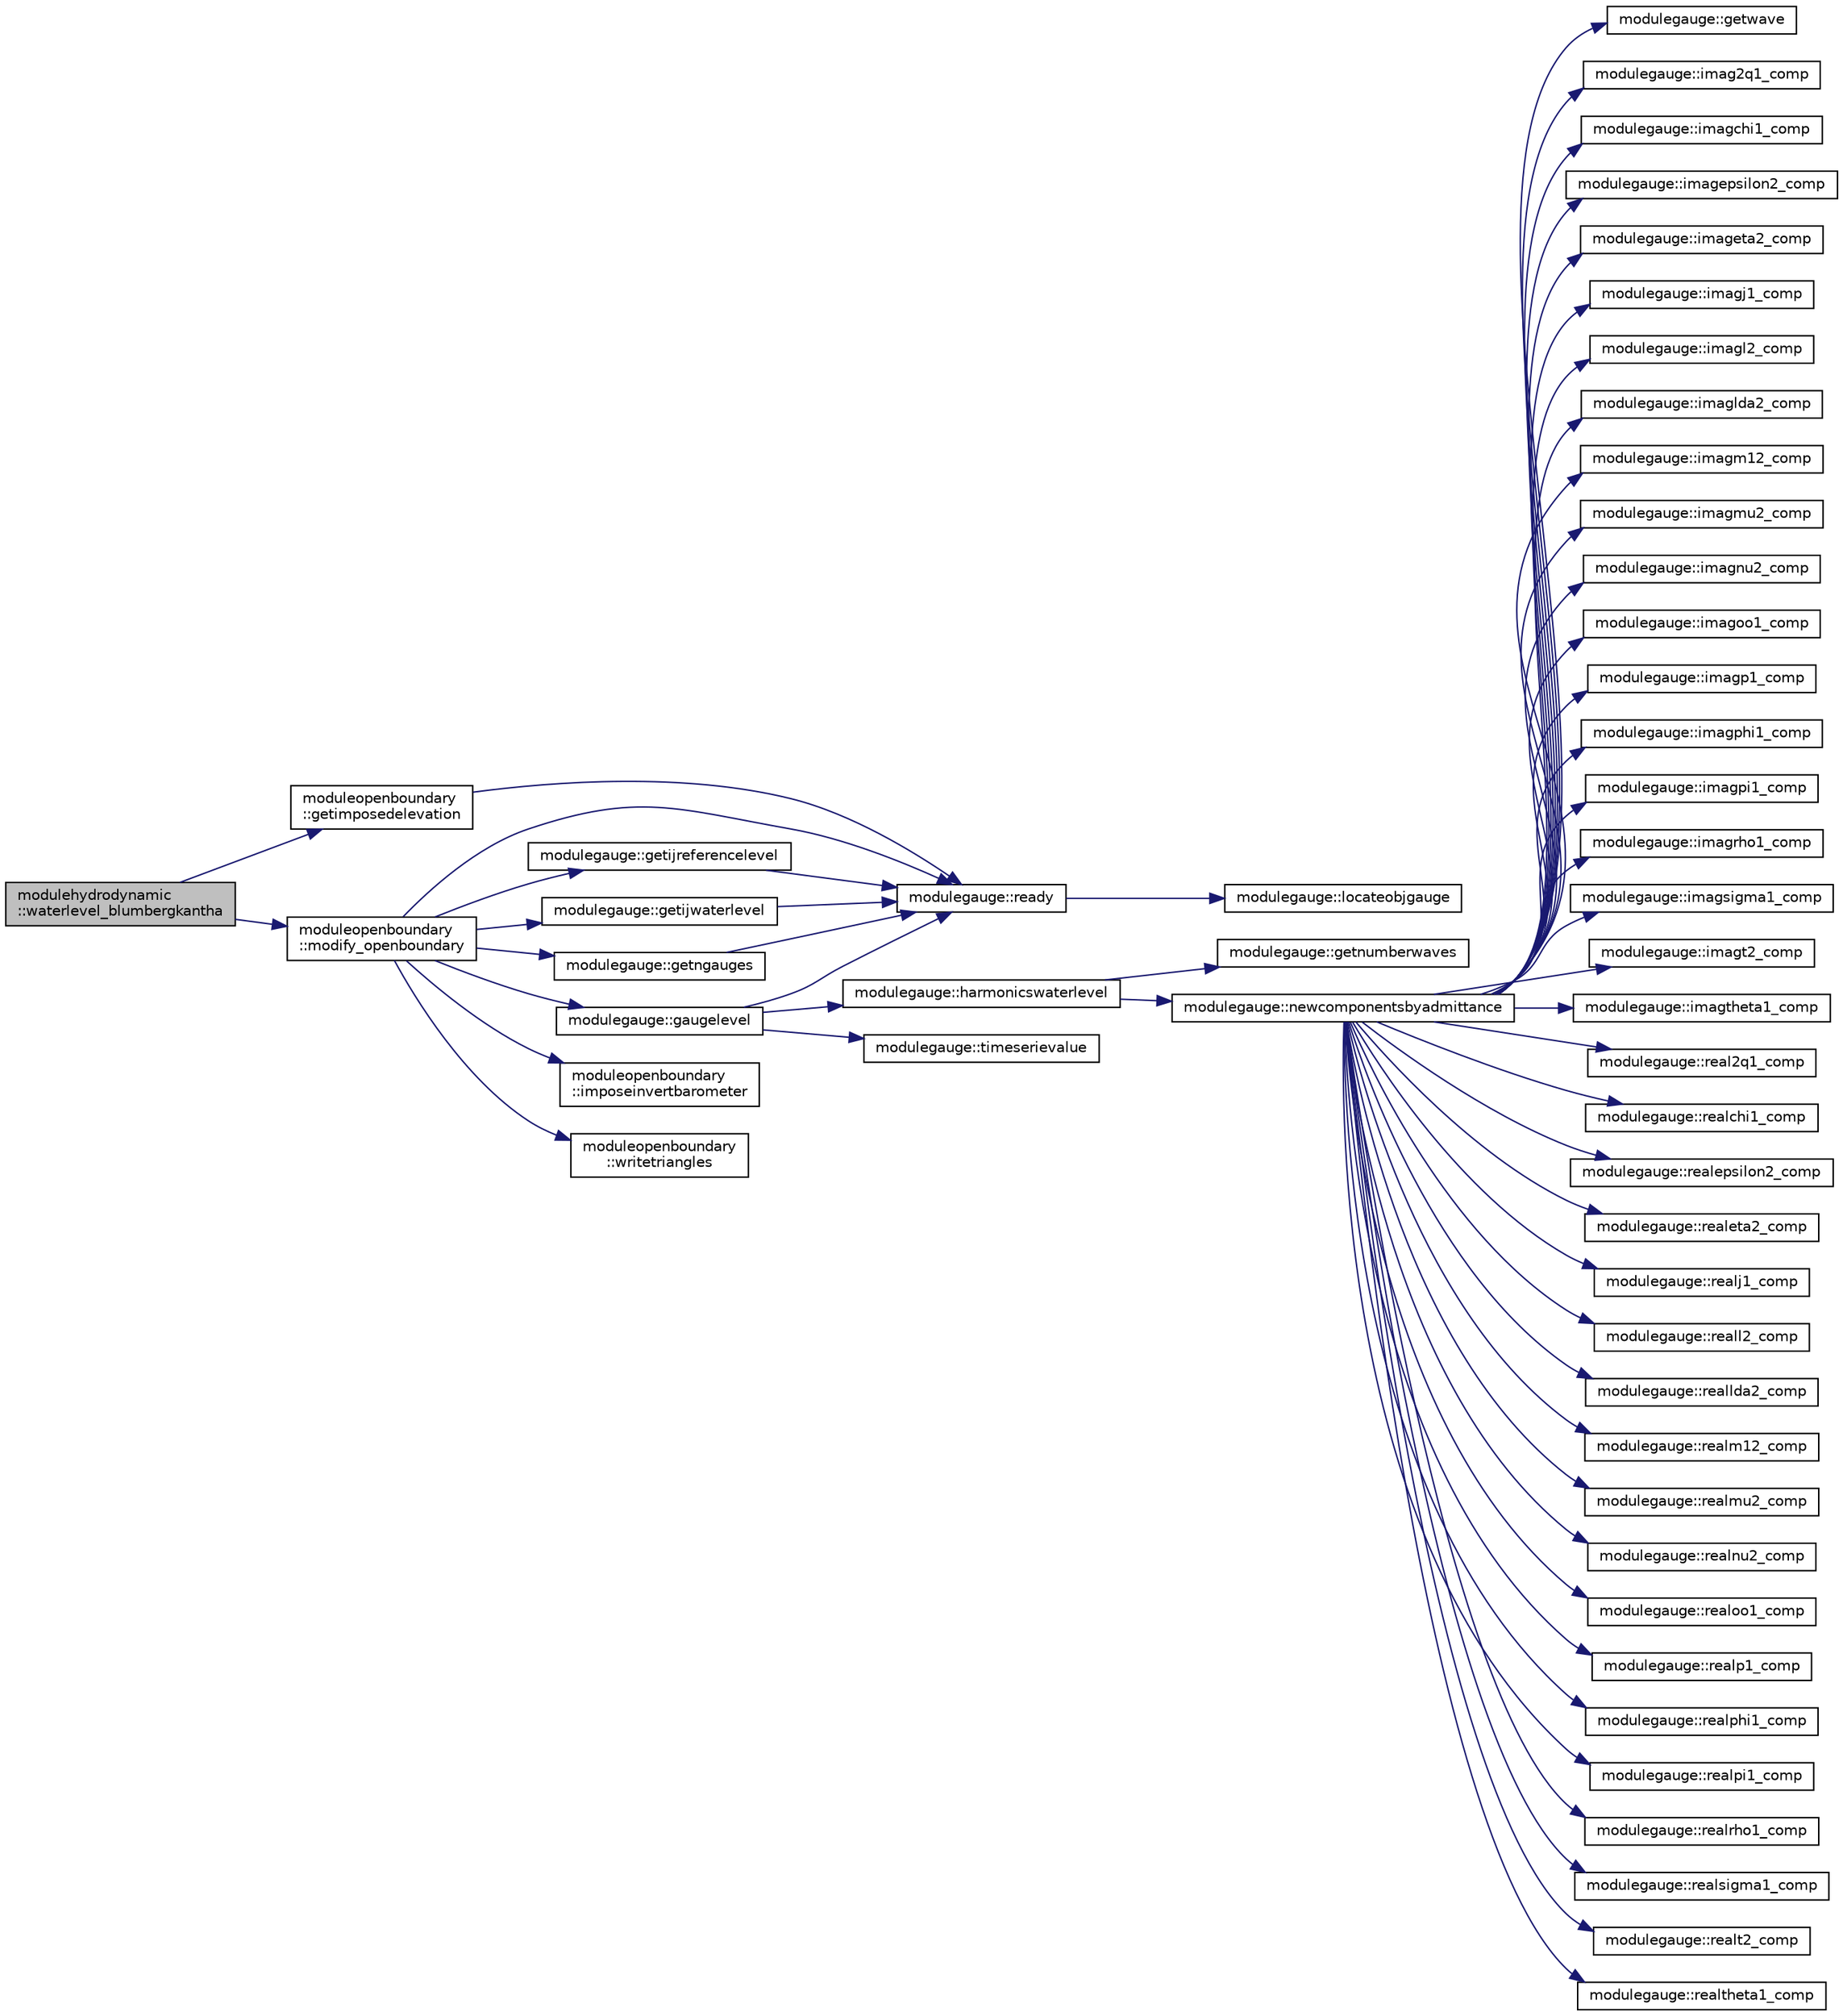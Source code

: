 digraph "modulehydrodynamic::waterlevel_blumbergkantha"
{
 // LATEX_PDF_SIZE
  edge [fontname="Helvetica",fontsize="10",labelfontname="Helvetica",labelfontsize="10"];
  node [fontname="Helvetica",fontsize="10",shape=record];
  rankdir="LR";
  Node1 [label="modulehydrodynamic\l::waterlevel_blumbergkantha",height=0.2,width=0.4,color="black", fillcolor="grey75", style="filled", fontcolor="black",tooltip=" "];
  Node1 -> Node2 [color="midnightblue",fontsize="10",style="solid",fontname="Helvetica"];
  Node2 [label="moduleopenboundary\l::getimposedelevation",height=0.2,width=0.4,color="black", fillcolor="white", style="filled",URL="$namespacemoduleopenboundary.html#a620ec04ba9bf0bef4684a93c01e856e3",tooltip=" "];
  Node2 -> Node3 [color="midnightblue",fontsize="10",style="solid",fontname="Helvetica"];
  Node3 [label="modulegauge::ready",height=0.2,width=0.4,color="black", fillcolor="white", style="filled",URL="$namespacemodulegauge.html#a8ece20a220d6beae6919846687d6fe8f",tooltip=" "];
  Node3 -> Node4 [color="midnightblue",fontsize="10",style="solid",fontname="Helvetica"];
  Node4 [label="modulegauge::locateobjgauge",height=0.2,width=0.4,color="black", fillcolor="white", style="filled",URL="$namespacemodulegauge.html#ad450a5738058992462096cd7d19b5a94",tooltip=" "];
  Node1 -> Node5 [color="midnightblue",fontsize="10",style="solid",fontname="Helvetica"];
  Node5 [label="moduleopenboundary\l::modify_openboundary",height=0.2,width=0.4,color="black", fillcolor="white", style="filled",URL="$namespacemoduleopenboundary.html#ab4eb76c328f66777a2d624134933208e",tooltip=" "];
  Node5 -> Node6 [color="midnightblue",fontsize="10",style="solid",fontname="Helvetica"];
  Node6 [label="modulegauge::gaugelevel",height=0.2,width=0.4,color="black", fillcolor="white", style="filled",URL="$namespacemodulegauge.html#a40e51c18500557c90968e17a5ec8a550",tooltip=" "];
  Node6 -> Node7 [color="midnightblue",fontsize="10",style="solid",fontname="Helvetica"];
  Node7 [label="modulegauge::harmonicswaterlevel",height=0.2,width=0.4,color="black", fillcolor="white", style="filled",URL="$namespacemodulegauge.html#a7de5a32e5ee02eaed3c8a598bbb65cb9",tooltip=" "];
  Node7 -> Node8 [color="midnightblue",fontsize="10",style="solid",fontname="Helvetica"];
  Node8 [label="modulegauge::getnumberwaves",height=0.2,width=0.4,color="black", fillcolor="white", style="filled",URL="$namespacemodulegauge.html#a3e3b74ba912595c577820445ad14cb64",tooltip=" "];
  Node7 -> Node9 [color="midnightblue",fontsize="10",style="solid",fontname="Helvetica"];
  Node9 [label="modulegauge::newcomponentsbyadmittance",height=0.2,width=0.4,color="black", fillcolor="white", style="filled",URL="$namespacemodulegauge.html#a595eb00804040bb46c4684d46b5ed2eb",tooltip=" "];
  Node9 -> Node10 [color="midnightblue",fontsize="10",style="solid",fontname="Helvetica"];
  Node10 [label="modulegauge::getwave",height=0.2,width=0.4,color="black", fillcolor="white", style="filled",URL="$namespacemodulegauge.html#a0e2dffbc5ada081dc537e80f461ae0eb",tooltip=" "];
  Node9 -> Node11 [color="midnightblue",fontsize="10",style="solid",fontname="Helvetica"];
  Node11 [label="modulegauge::imag2q1_comp",height=0.2,width=0.4,color="black", fillcolor="white", style="filled",URL="$namespacemodulegauge.html#ab71fe2294ae9095789c94992c6add8bf",tooltip=" "];
  Node9 -> Node12 [color="midnightblue",fontsize="10",style="solid",fontname="Helvetica"];
  Node12 [label="modulegauge::imagchi1_comp",height=0.2,width=0.4,color="black", fillcolor="white", style="filled",URL="$namespacemodulegauge.html#a681cb9c3664a268964c3c3d9e1aaccfd",tooltip=" "];
  Node9 -> Node13 [color="midnightblue",fontsize="10",style="solid",fontname="Helvetica"];
  Node13 [label="modulegauge::imagepsilon2_comp",height=0.2,width=0.4,color="black", fillcolor="white", style="filled",URL="$namespacemodulegauge.html#a28b6b5b37157cb9ca35800eacb09e7fc",tooltip=" "];
  Node9 -> Node14 [color="midnightblue",fontsize="10",style="solid",fontname="Helvetica"];
  Node14 [label="modulegauge::imageta2_comp",height=0.2,width=0.4,color="black", fillcolor="white", style="filled",URL="$namespacemodulegauge.html#a86cfe6d4e8801b4ade2414988f7586a7",tooltip=" "];
  Node9 -> Node15 [color="midnightblue",fontsize="10",style="solid",fontname="Helvetica"];
  Node15 [label="modulegauge::imagj1_comp",height=0.2,width=0.4,color="black", fillcolor="white", style="filled",URL="$namespacemodulegauge.html#af198ff90d25c103ae0c6ea8dc688ac4f",tooltip=" "];
  Node9 -> Node16 [color="midnightblue",fontsize="10",style="solid",fontname="Helvetica"];
  Node16 [label="modulegauge::imagl2_comp",height=0.2,width=0.4,color="black", fillcolor="white", style="filled",URL="$namespacemodulegauge.html#aed10e532f405cfa750b753e960e5a8dc",tooltip=" "];
  Node9 -> Node17 [color="midnightblue",fontsize="10",style="solid",fontname="Helvetica"];
  Node17 [label="modulegauge::imaglda2_comp",height=0.2,width=0.4,color="black", fillcolor="white", style="filled",URL="$namespacemodulegauge.html#a0f06a83482f5b7e22cfbc40e9f7e89f4",tooltip=" "];
  Node9 -> Node18 [color="midnightblue",fontsize="10",style="solid",fontname="Helvetica"];
  Node18 [label="modulegauge::imagm12_comp",height=0.2,width=0.4,color="black", fillcolor="white", style="filled",URL="$namespacemodulegauge.html#aa6945b552551befe5db497d61883c814",tooltip=" "];
  Node9 -> Node19 [color="midnightblue",fontsize="10",style="solid",fontname="Helvetica"];
  Node19 [label="modulegauge::imagmu2_comp",height=0.2,width=0.4,color="black", fillcolor="white", style="filled",URL="$namespacemodulegauge.html#acb26f834d34705945913d60c75c3ce71",tooltip=" "];
  Node9 -> Node20 [color="midnightblue",fontsize="10",style="solid",fontname="Helvetica"];
  Node20 [label="modulegauge::imagnu2_comp",height=0.2,width=0.4,color="black", fillcolor="white", style="filled",URL="$namespacemodulegauge.html#a63b14124c79ff7d860721610832a3ef5",tooltip=" "];
  Node9 -> Node21 [color="midnightblue",fontsize="10",style="solid",fontname="Helvetica"];
  Node21 [label="modulegauge::imagoo1_comp",height=0.2,width=0.4,color="black", fillcolor="white", style="filled",URL="$namespacemodulegauge.html#a2916ed439bb6cf0eacf5070d3fc179d7",tooltip=" "];
  Node9 -> Node22 [color="midnightblue",fontsize="10",style="solid",fontname="Helvetica"];
  Node22 [label="modulegauge::imagp1_comp",height=0.2,width=0.4,color="black", fillcolor="white", style="filled",URL="$namespacemodulegauge.html#a45d6d9badd92c973e90b945525d4c23e",tooltip=" "];
  Node9 -> Node23 [color="midnightblue",fontsize="10",style="solid",fontname="Helvetica"];
  Node23 [label="modulegauge::imagphi1_comp",height=0.2,width=0.4,color="black", fillcolor="white", style="filled",URL="$namespacemodulegauge.html#a0d65a34744a9e60a2568d7e627a69831",tooltip=" "];
  Node9 -> Node24 [color="midnightblue",fontsize="10",style="solid",fontname="Helvetica"];
  Node24 [label="modulegauge::imagpi1_comp",height=0.2,width=0.4,color="black", fillcolor="white", style="filled",URL="$namespacemodulegauge.html#a71b5d5333c564a3344645bef85a9e75b",tooltip=" "];
  Node9 -> Node25 [color="midnightblue",fontsize="10",style="solid",fontname="Helvetica"];
  Node25 [label="modulegauge::imagrho1_comp",height=0.2,width=0.4,color="black", fillcolor="white", style="filled",URL="$namespacemodulegauge.html#ab3aa99d6bca64d01ca7e09d41c9bd6f9",tooltip=" "];
  Node9 -> Node26 [color="midnightblue",fontsize="10",style="solid",fontname="Helvetica"];
  Node26 [label="modulegauge::imagsigma1_comp",height=0.2,width=0.4,color="black", fillcolor="white", style="filled",URL="$namespacemodulegauge.html#af07cc0a3df0d15cac79f031de3fb79a7",tooltip=" "];
  Node9 -> Node27 [color="midnightblue",fontsize="10",style="solid",fontname="Helvetica"];
  Node27 [label="modulegauge::imagt2_comp",height=0.2,width=0.4,color="black", fillcolor="white", style="filled",URL="$namespacemodulegauge.html#a2dcd9bdfab5c9c98762f6cc509efd8ae",tooltip=" "];
  Node9 -> Node28 [color="midnightblue",fontsize="10",style="solid",fontname="Helvetica"];
  Node28 [label="modulegauge::imagtheta1_comp",height=0.2,width=0.4,color="black", fillcolor="white", style="filled",URL="$namespacemodulegauge.html#a2e204b866f8da90453f9d7af3fd23ec6",tooltip=" "];
  Node9 -> Node29 [color="midnightblue",fontsize="10",style="solid",fontname="Helvetica"];
  Node29 [label="modulegauge::real2q1_comp",height=0.2,width=0.4,color="black", fillcolor="white", style="filled",URL="$namespacemodulegauge.html#a3570d6ed4834d7d873f7b068c99c9ef5",tooltip=" "];
  Node9 -> Node30 [color="midnightblue",fontsize="10",style="solid",fontname="Helvetica"];
  Node30 [label="modulegauge::realchi1_comp",height=0.2,width=0.4,color="black", fillcolor="white", style="filled",URL="$namespacemodulegauge.html#ab5f77ac1ee7d3ccaa97fe4e99a711bdb",tooltip=" "];
  Node9 -> Node31 [color="midnightblue",fontsize="10",style="solid",fontname="Helvetica"];
  Node31 [label="modulegauge::realepsilon2_comp",height=0.2,width=0.4,color="black", fillcolor="white", style="filled",URL="$namespacemodulegauge.html#a21ce68783e04b0fd7b9b57cc33bb1117",tooltip=" "];
  Node9 -> Node32 [color="midnightblue",fontsize="10",style="solid",fontname="Helvetica"];
  Node32 [label="modulegauge::realeta2_comp",height=0.2,width=0.4,color="black", fillcolor="white", style="filled",URL="$namespacemodulegauge.html#a56eb9e88f9dfa7360cdf57474d0371d0",tooltip=" "];
  Node9 -> Node33 [color="midnightblue",fontsize="10",style="solid",fontname="Helvetica"];
  Node33 [label="modulegauge::realj1_comp",height=0.2,width=0.4,color="black", fillcolor="white", style="filled",URL="$namespacemodulegauge.html#a48b5405cff2ce5a1d7821cc09cd69260",tooltip=" "];
  Node9 -> Node34 [color="midnightblue",fontsize="10",style="solid",fontname="Helvetica"];
  Node34 [label="modulegauge::reall2_comp",height=0.2,width=0.4,color="black", fillcolor="white", style="filled",URL="$namespacemodulegauge.html#ae24e18d5af2b616f42c314149246cef5",tooltip=" "];
  Node9 -> Node35 [color="midnightblue",fontsize="10",style="solid",fontname="Helvetica"];
  Node35 [label="modulegauge::reallda2_comp",height=0.2,width=0.4,color="black", fillcolor="white", style="filled",URL="$namespacemodulegauge.html#aa12106b28d4813b546feb45a0408ffa0",tooltip=" "];
  Node9 -> Node36 [color="midnightblue",fontsize="10",style="solid",fontname="Helvetica"];
  Node36 [label="modulegauge::realm12_comp",height=0.2,width=0.4,color="black", fillcolor="white", style="filled",URL="$namespacemodulegauge.html#ae46da4813d3e3f271dc78267bee39db6",tooltip=" "];
  Node9 -> Node37 [color="midnightblue",fontsize="10",style="solid",fontname="Helvetica"];
  Node37 [label="modulegauge::realmu2_comp",height=0.2,width=0.4,color="black", fillcolor="white", style="filled",URL="$namespacemodulegauge.html#aba58a8476e1ed7afa1d32b6ec5119be3",tooltip=" "];
  Node9 -> Node38 [color="midnightblue",fontsize="10",style="solid",fontname="Helvetica"];
  Node38 [label="modulegauge::realnu2_comp",height=0.2,width=0.4,color="black", fillcolor="white", style="filled",URL="$namespacemodulegauge.html#a3fe2f51cb87bda2360ce6930edea74fd",tooltip=" "];
  Node9 -> Node39 [color="midnightblue",fontsize="10",style="solid",fontname="Helvetica"];
  Node39 [label="modulegauge::realoo1_comp",height=0.2,width=0.4,color="black", fillcolor="white", style="filled",URL="$namespacemodulegauge.html#a993e1ea45365954809031bb57945219b",tooltip=" "];
  Node9 -> Node40 [color="midnightblue",fontsize="10",style="solid",fontname="Helvetica"];
  Node40 [label="modulegauge::realp1_comp",height=0.2,width=0.4,color="black", fillcolor="white", style="filled",URL="$namespacemodulegauge.html#a063b6192aa0376262853a2161d0f21da",tooltip=" "];
  Node9 -> Node41 [color="midnightblue",fontsize="10",style="solid",fontname="Helvetica"];
  Node41 [label="modulegauge::realphi1_comp",height=0.2,width=0.4,color="black", fillcolor="white", style="filled",URL="$namespacemodulegauge.html#aa6ea15f43448899f9b29ff0b1dfc29db",tooltip=" "];
  Node9 -> Node42 [color="midnightblue",fontsize="10",style="solid",fontname="Helvetica"];
  Node42 [label="modulegauge::realpi1_comp",height=0.2,width=0.4,color="black", fillcolor="white", style="filled",URL="$namespacemodulegauge.html#a09dbdb08ae03c360a014f9a99d18930d",tooltip=" "];
  Node9 -> Node43 [color="midnightblue",fontsize="10",style="solid",fontname="Helvetica"];
  Node43 [label="modulegauge::realrho1_comp",height=0.2,width=0.4,color="black", fillcolor="white", style="filled",URL="$namespacemodulegauge.html#aa1a4b7af3abfc8dfce0801b6c016f928",tooltip=" "];
  Node9 -> Node44 [color="midnightblue",fontsize="10",style="solid",fontname="Helvetica"];
  Node44 [label="modulegauge::realsigma1_comp",height=0.2,width=0.4,color="black", fillcolor="white", style="filled",URL="$namespacemodulegauge.html#a639e6e7756ddc09a7f1410460b232db1",tooltip=" "];
  Node9 -> Node45 [color="midnightblue",fontsize="10",style="solid",fontname="Helvetica"];
  Node45 [label="modulegauge::realt2_comp",height=0.2,width=0.4,color="black", fillcolor="white", style="filled",URL="$namespacemodulegauge.html#a5708a7eceb753eedf87d41d40a3a619a",tooltip=" "];
  Node9 -> Node46 [color="midnightblue",fontsize="10",style="solid",fontname="Helvetica"];
  Node46 [label="modulegauge::realtheta1_comp",height=0.2,width=0.4,color="black", fillcolor="white", style="filled",URL="$namespacemodulegauge.html#ad2e8899353e8c890c82e852038be05f9",tooltip=" "];
  Node6 -> Node3 [color="midnightblue",fontsize="10",style="solid",fontname="Helvetica"];
  Node6 -> Node47 [color="midnightblue",fontsize="10",style="solid",fontname="Helvetica"];
  Node47 [label="modulegauge::timeserievalue",height=0.2,width=0.4,color="black", fillcolor="white", style="filled",URL="$namespacemodulegauge.html#ae7a26f230136e4737c871ba19b1d1529",tooltip=" "];
  Node5 -> Node48 [color="midnightblue",fontsize="10",style="solid",fontname="Helvetica"];
  Node48 [label="modulegauge::getijreferencelevel",height=0.2,width=0.4,color="black", fillcolor="white", style="filled",URL="$namespacemodulegauge.html#a9b801d4a79f8bfd52e8276c2b5525b5e",tooltip=" "];
  Node48 -> Node3 [color="midnightblue",fontsize="10",style="solid",fontname="Helvetica"];
  Node5 -> Node49 [color="midnightblue",fontsize="10",style="solid",fontname="Helvetica"];
  Node49 [label="modulegauge::getijwaterlevel",height=0.2,width=0.4,color="black", fillcolor="white", style="filled",URL="$namespacemodulegauge.html#aa7b1b101cf558db427ad03b4a0e72f09",tooltip=" "];
  Node49 -> Node3 [color="midnightblue",fontsize="10",style="solid",fontname="Helvetica"];
  Node5 -> Node50 [color="midnightblue",fontsize="10",style="solid",fontname="Helvetica"];
  Node50 [label="modulegauge::getngauges",height=0.2,width=0.4,color="black", fillcolor="white", style="filled",URL="$namespacemodulegauge.html#a7a4e1ac4c0d2468bf869594a8677a7d0",tooltip=" "];
  Node50 -> Node3 [color="midnightblue",fontsize="10",style="solid",fontname="Helvetica"];
  Node5 -> Node51 [color="midnightblue",fontsize="10",style="solid",fontname="Helvetica"];
  Node51 [label="moduleopenboundary\l::imposeinvertbarometer",height=0.2,width=0.4,color="black", fillcolor="white", style="filled",URL="$namespacemoduleopenboundary.html#a286febb2e6ff9645adfa5b2e89882bcb",tooltip=" "];
  Node5 -> Node3 [color="midnightblue",fontsize="10",style="solid",fontname="Helvetica"];
  Node5 -> Node52 [color="midnightblue",fontsize="10",style="solid",fontname="Helvetica"];
  Node52 [label="moduleopenboundary\l::writetriangles",height=0.2,width=0.4,color="black", fillcolor="white", style="filled",URL="$namespacemoduleopenboundary.html#a0f8bf6cd86f964a155b3d7b4c3a54497",tooltip=" "];
}
